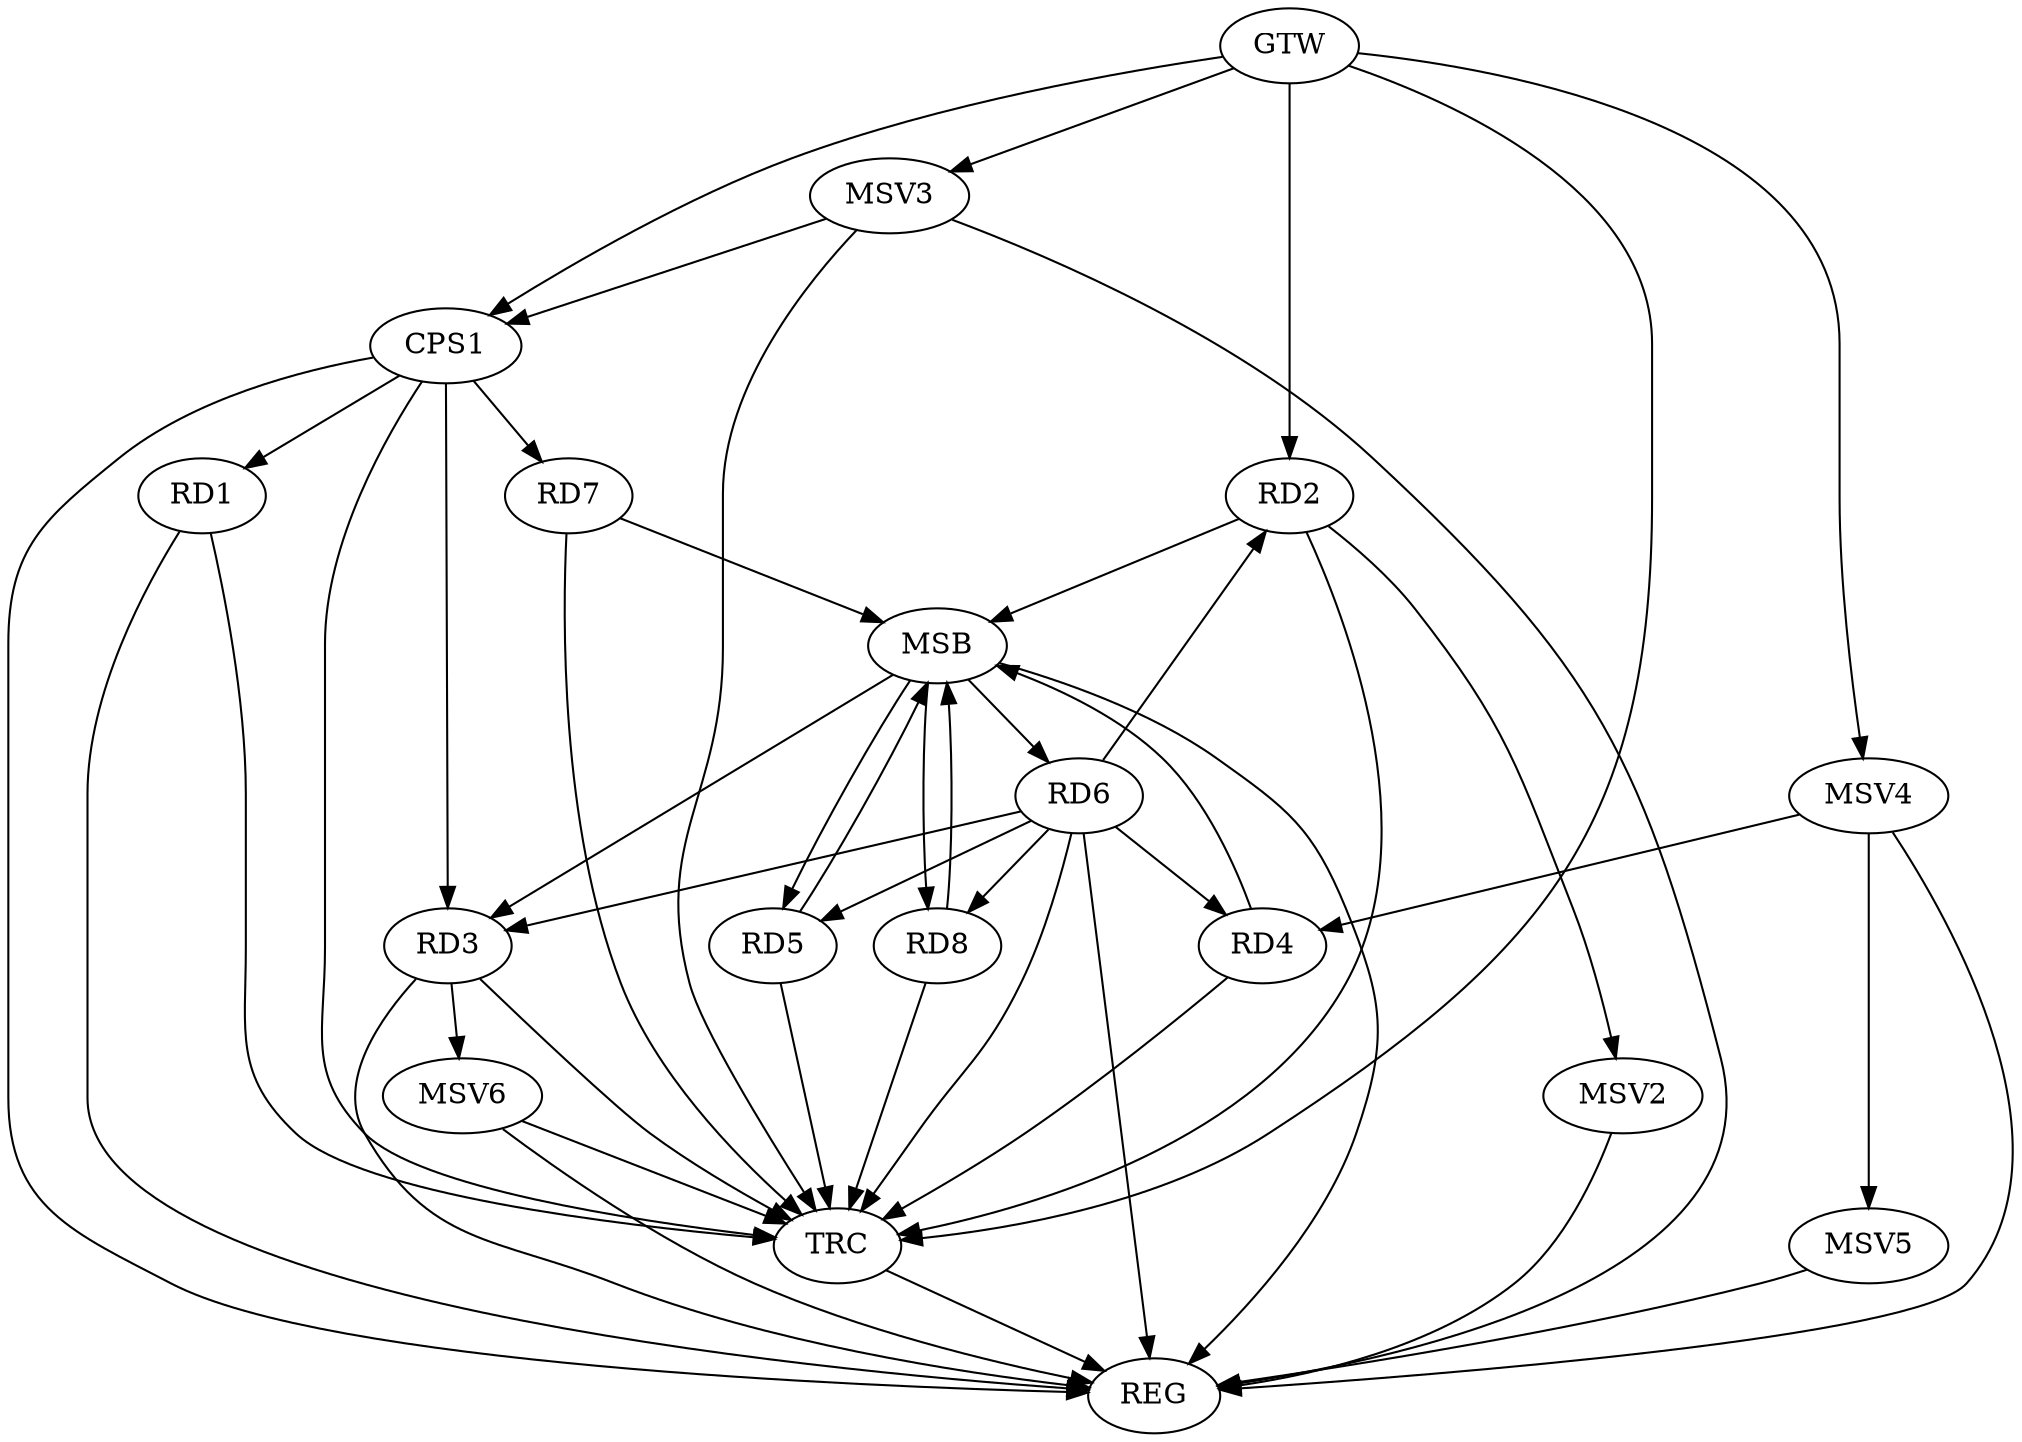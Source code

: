 strict digraph G {
  RD1 [ label="RD1" ];
  RD2 [ label="RD2" ];
  RD3 [ label="RD3" ];
  RD4 [ label="RD4" ];
  RD5 [ label="RD5" ];
  RD6 [ label="RD6" ];
  RD7 [ label="RD7" ];
  RD8 [ label="RD8" ];
  CPS1 [ label="CPS1" ];
  GTW [ label="GTW" ];
  REG [ label="REG" ];
  MSB [ label="MSB" ];
  TRC [ label="TRC" ];
  MSV2 [ label="MSV2" ];
  MSV3 [ label="MSV3" ];
  MSV4 [ label="MSV4" ];
  MSV5 [ label="MSV5" ];
  MSV6 [ label="MSV6" ];
  RD6 -> RD3;
  RD6 -> RD4;
  CPS1 -> RD1;
  CPS1 -> RD3;
  CPS1 -> RD7;
  GTW -> RD2;
  GTW -> CPS1;
  RD1 -> REG;
  RD3 -> REG;
  CPS1 -> REG;
  RD2 -> MSB;
  MSB -> RD5;
  MSB -> REG;
  RD4 -> MSB;
  MSB -> RD8;
  RD5 -> MSB;
  MSB -> RD3;
  RD7 -> MSB;
  RD8 -> MSB;
  MSB -> RD6;
  RD1 -> TRC;
  RD2 -> TRC;
  RD3 -> TRC;
  RD4 -> TRC;
  RD5 -> TRC;
  RD6 -> TRC;
  RD7 -> TRC;
  RD8 -> TRC;
  CPS1 -> TRC;
  GTW -> TRC;
  TRC -> REG;
  RD6 -> REG;
  RD6 -> RD5;
  RD6 -> RD2;
  RD6 -> RD8;
  RD2 -> MSV2;
  MSV2 -> REG;
  MSV3 -> CPS1;
  GTW -> MSV3;
  MSV3 -> REG;
  MSV3 -> TRC;
  MSV4 -> RD4;
  GTW -> MSV4;
  MSV4 -> REG;
  MSV4 -> MSV5;
  MSV5 -> REG;
  RD3 -> MSV6;
  MSV6 -> REG;
  MSV6 -> TRC;
}

